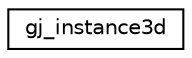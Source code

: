 digraph "Graphical Class Hierarchy"
{
 // INTERACTIVE_SVG=YES
  edge [fontname="Helvetica",fontsize="10",labelfontname="Helvetica",labelfontsize="10"];
  node [fontname="Helvetica",fontsize="10",shape=record];
  rankdir="LR";
  Node0 [label="gj_instance3d",height=0.2,width=0.4,color="black", fillcolor="white", style="filled",URL="$structgj__instance3d.html",tooltip="Gauss-Jackson 3D Integration Instance. "];
}
